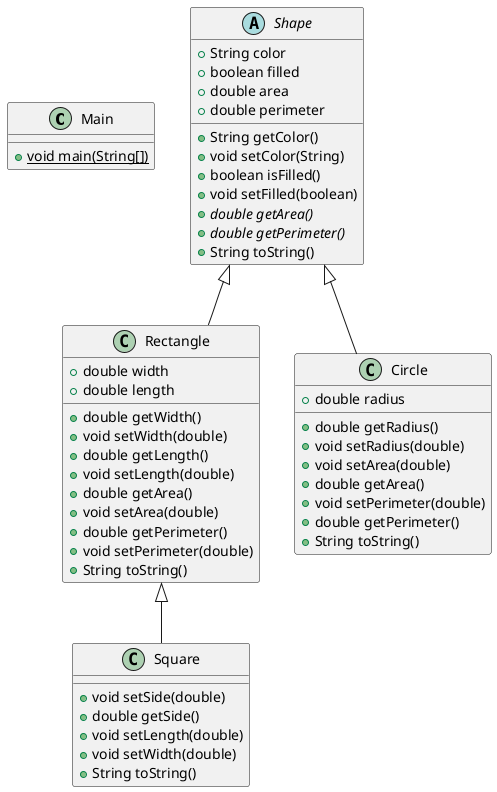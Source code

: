 @startuml
class Main {
+ {static} void main(String[])
}
class Square {
+ void setSide(double)
+ double getSide()
+ void setLength(double)
+ void setWidth(double)
+ String toString()
}
class Rectangle {
+ double width
+ double length
+ double getWidth()
+ void setWidth(double)
+ double getLength()
+ void setLength(double)
+ double getArea()
+ void setArea(double)
+ double getPerimeter()
+ void setPerimeter(double)
+ String toString()
}
class Circle {
+ double radius
+ double getRadius()
+ void setRadius(double)
+ void setArea(double)
+ double getArea()
+ void setPerimeter(double)
+ double getPerimeter()
+ String toString()
}
abstract class Shape {
+ String color
+ boolean filled
+ double area
+ double perimeter
+ String getColor()
+ void setColor(String)
+ boolean isFilled()
+ void setFilled(boolean)
+ {abstract}double getArea()
+ {abstract}double getPerimeter()
+ String toString()
}


Rectangle <|-- Square
Shape <|-- Rectangle
Shape <|-- Circle
@enduml